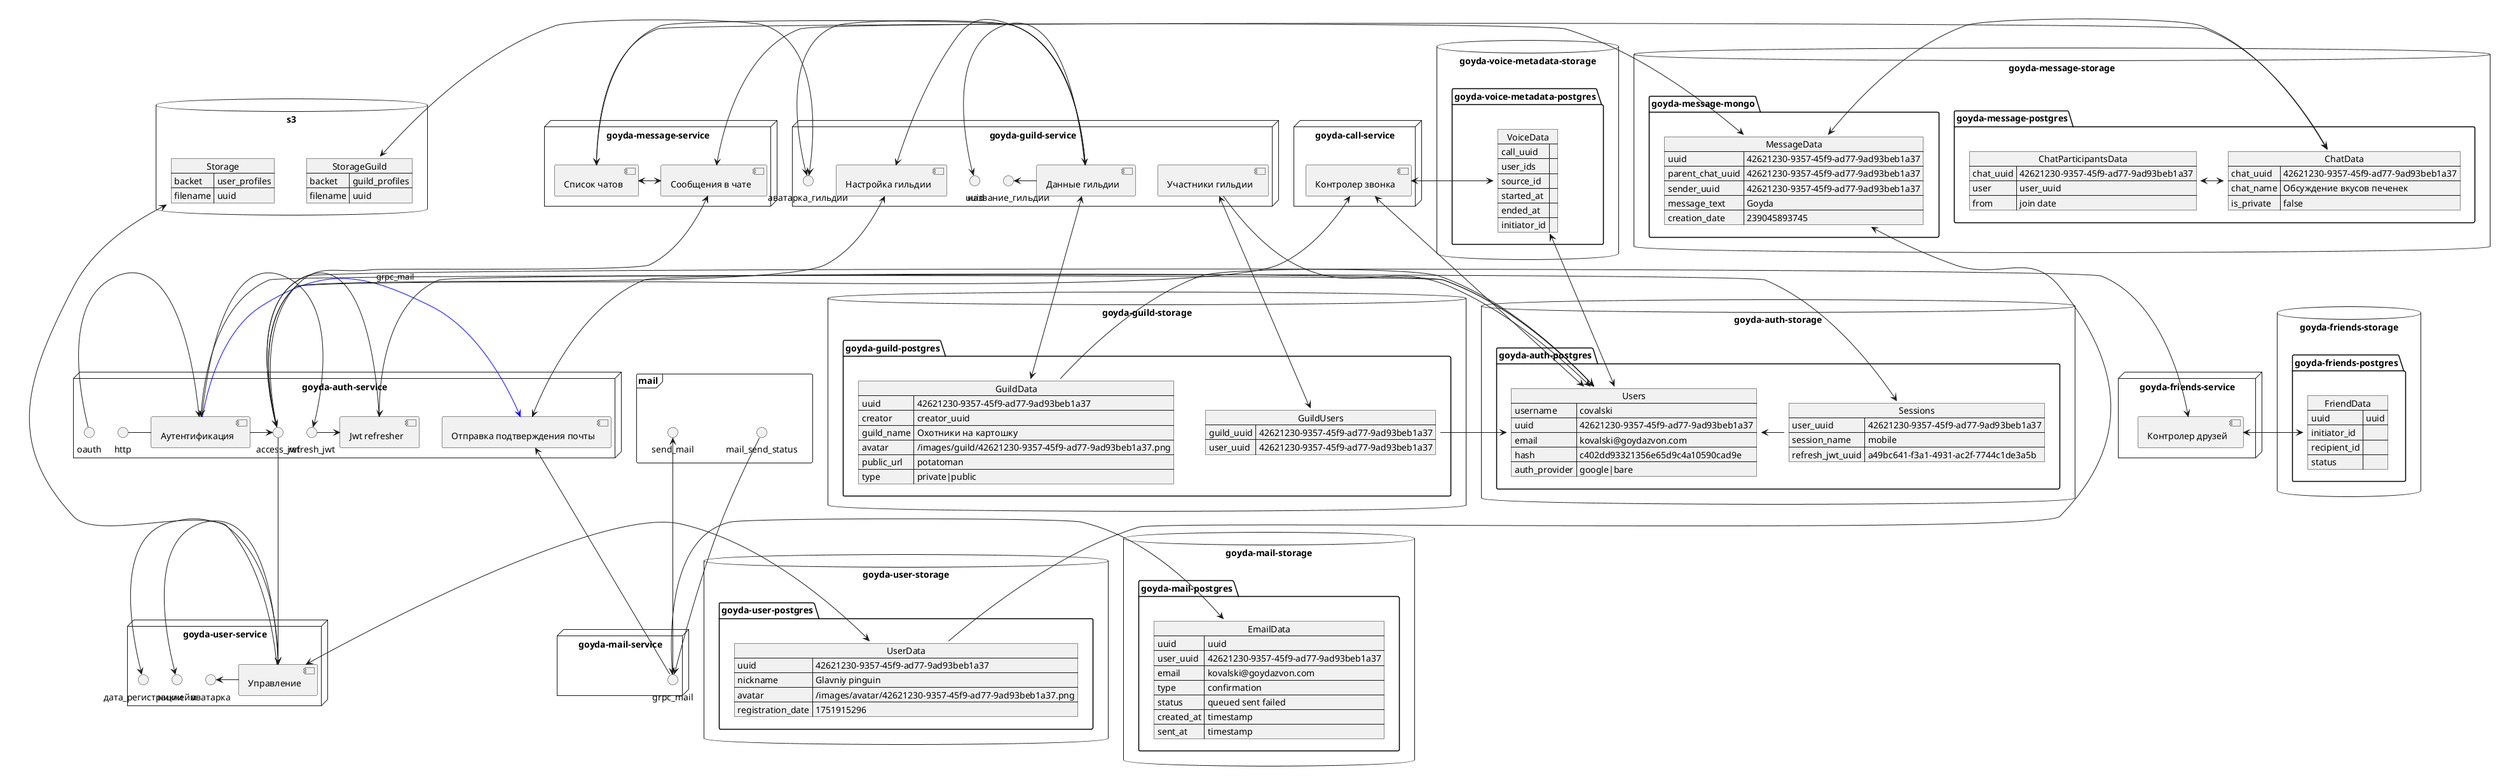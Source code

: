 @startuml main
database "s3" {
  json Storage {
    "backet": "user_profiles",
    "filename": "uuid"
  }
  json StorageGuild {
    "backet": "guild_profiles",
    "filename": "uuid"
  }
}


node "goyda-auth-service" {
  [Аутентификация] -> access_jwt
  [Аутентификация] -> refresh_jwt
  http - [Аутентификация]
  oauth -> [Аутентификация]
  refresh_jwt -> [Jwt refresher]
  [Jwt refresher] -> access_jwt

  [Аутентификация] -[#blue]> [Отправка подтверждения почты] : grpc_mail
}

database "goyda-auth-storage" {
  folder "goyda-auth-postgres" {
    json Users {
      "username":"covalski",
      "uuid": "42621230-9357-45f9-ad77-9ad93beb1a37",
      "email": "kovalski@goydazvon.com",
      "hash": "c402dd93321356e65d9c4a10590cad9e",
      "auth_provider": "google|bare"
    }
    json Sessions {
      "user_uuid": "42621230-9357-45f9-ad77-9ad93beb1a37",
      "session_name": "mobile",
      "refresh_jwt_uuid": "a49bc641-f3a1-4931-ac2f-7744c1de3a5b"
    }
    [Users] <- [Sessions]
  }
}

[Аутентификация] <-> [Users]
[Jwt refresher] <-> [Sessions]


node "goyda-user-service" {
  аватарка <- [Управление] 
  никнейм <- [Управление]
  дата_регистрации <- [Управление]
  access_jwt --> [Управление]
}

[Storage] <-> [Управление]

database "goyda-user-storage" {
  folder "goyda-user-postgres" {
    json UserData {
      "uuid":"42621230-9357-45f9-ad77-9ad93beb1a37",
      "nickname": "Glavniy pinguin",
      "avatar": "/images/avatar/42621230-9357-45f9-ad77-9ad93beb1a37.png",
      "registration_date": "1751915296"
    }
  }
}

[Управление] <-> [UserData]


node "goyda-guild-service" {
  [Настройка гильдии] <-- access_jwt
  [Настройка гильдии] <-> [Данные гильдии] 
  uuid <- [Данные гильдии] 
  аватарка_гильдии <- [Данные гильдии]
  аватарка_гильдии <-> [StorageGuild]
  название_гильдии <- [Данные гильдии]
  [Участники гильдии] -> [Users]
}

database "goyda-guild-storage" {
  folder "goyda-guild-postgres" {
    json GuildData {
      "uuid": "42621230-9357-45f9-ad77-9ad93beb1a37",
      "creator": "creator_uuid",
      "guild_name": "Охотники на картошку",
      "avatar": "/images/guild/42621230-9357-45f9-ad77-9ad93beb1a37.png",
      "public_url": "potatoman",
      "type": "private|public"
    }
    json GuildUsers {
      "guild_uuid": "42621230-9357-45f9-ad77-9ad93beb1a37",
      "user_uuid": "42621230-9357-45f9-ad77-9ad93beb1a37"
    }
  }
}
[Данные гильдии] <-> [GuildData]
[Участники гильдии] <-> [GuildUsers]
[GuildUsers] -> [Users]
[GuildData] -> [Users]

node "goyda-message-service" {
  [Список чатов] <-> [Сообщения в чате]
  [Сообщения в чате] <-- access_jwt
  [Список чатов] <- [Данные гильдии]
}

database "goyda-message-storage" {
  folder "goyda-message-postgres" {
    json ChatData {
      "chat_uuid": "42621230-9357-45f9-ad77-9ad93beb1a37",
      "chat_name": "Обсуждение вкусов печенек",
      "is_private": "false"
    }
    json ChatParticipantsData {
      "chat_uuid": "42621230-9357-45f9-ad77-9ad93beb1a37",
      "user": "user_uuid",
      "from": "join date"
    }
  }
  folder "goyda-message-mongo" {
    json MessageData {
      "uuid": "42621230-9357-45f9-ad77-9ad93beb1a37",
      "parent_chat_uuid": "42621230-9357-45f9-ad77-9ad93beb1a37",
      "sender_uuid": "42621230-9357-45f9-ad77-9ad93beb1a37",
      "message_text": "Goyda",
      "creation_date": "239045893745"
    }
  }
  [MessageData] <-> [ChatData]
  [ChatParticipantsData] <-> [ChatData]
}
[MessageData] <- [UserData]

[Список чатов] <-> [ChatData]
[Сообщения в чате] <-> [MessageData]

node "goyda-call-service" {
  [Контролер звонка] <-- access_jwt
}

database "goyda-voice-metadata-storage" {
  folder "goyda-voice-metadata-postgres" {
    json VoiceData {
      "call_uuid": "",
      "user_ids": "",
      "source_id": "",
      "started_at": "",
      "ended_at": "",
      "initiator_id": ""
    }
  }
}

[Контролер звонка] <-> [VoiceData]
[Контролер звонка] <-> [Users]
[VoiceData] <-> [Users]

node "goyda-friends-service" {
  [Контролер друзей] <-> access_jwt
}

database "goyda-friends-storage" {
  folder "goyda-friends-postgres" {
    json FriendData {
      "uuid": "uuid",
      "initiator_id": "",
      "recipient_id": "",
      "status": ""
    }
  }
}

[Контролер друзей] <-> FriendData

database "goyda-mail-storage" {
  folder "goyda-mail-postgres" {
    json EmailData {
      "uuid": "uuid",
      "user_uuid": "42621230-9357-45f9-ad77-9ad93beb1a37",
      "email": "kovalski@goydazvon.com",
      "type": "confirmation",
      "status": "queued sent failed",
      "created_at": "timestamp",
      "sent_at": "timestamp"
    }
  }
}

node "goyda-mail-service" {
  [Отправка подтверждения почты] <-- grpc_mail
  [Отправка подтверждения почты] <-> [Users]
}

[EmailData] <-> grpc_mail

frame "mail" {
  send_mail <-- grpc_mail
  mail_send_status --> grpc_mail
}

@enduml
